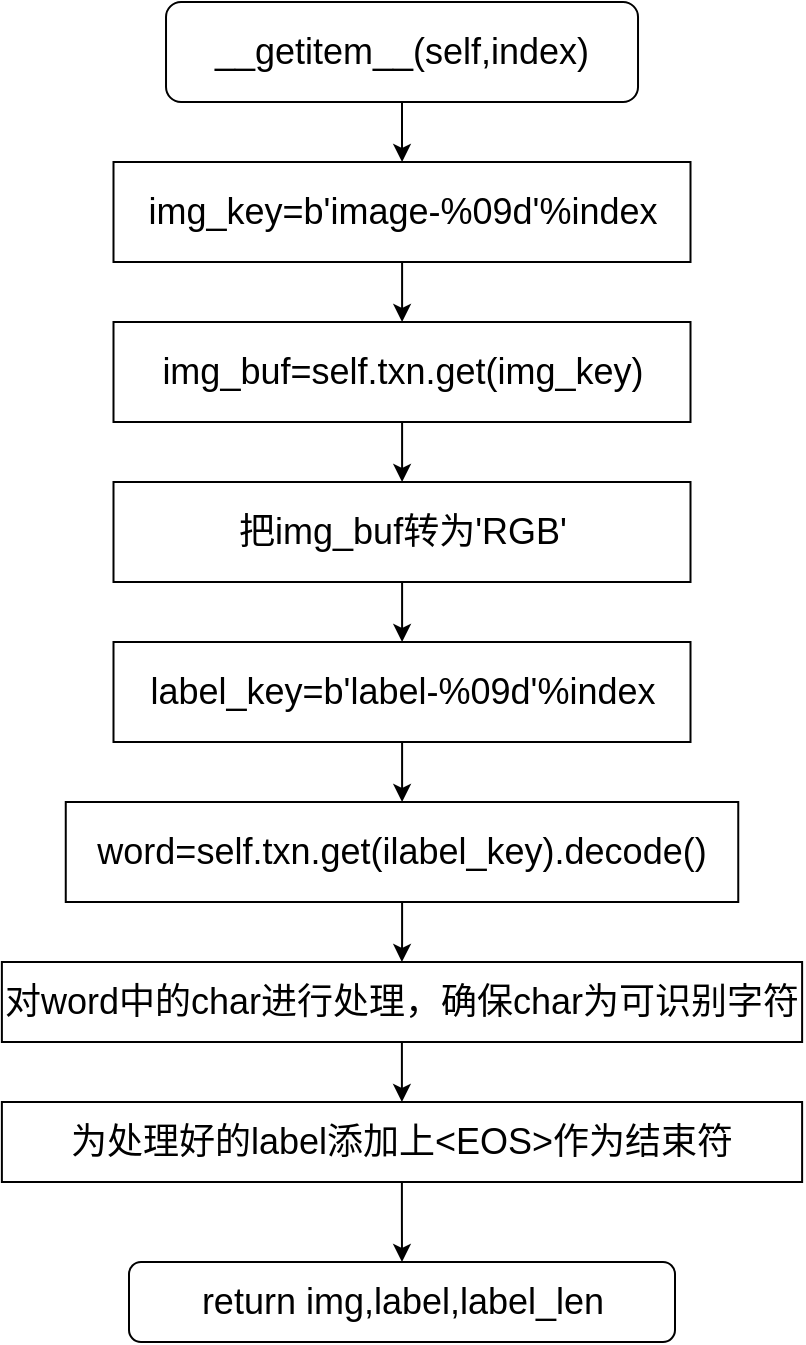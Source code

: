 <mxfile version="21.2.9" type="github">
  <diagram name="第 1 页" id="eL2jQSBWby4WY-ZgAVte">
    <mxGraphModel dx="754" dy="819" grid="1" gridSize="10" guides="1" tooltips="1" connect="1" arrows="1" fold="1" page="1" pageScale="1" pageWidth="827" pageHeight="1169" math="0" shadow="0">
      <root>
        <mxCell id="0" />
        <mxCell id="1" parent="0" />
        <mxCell id="7fmScRaT4JAVB9zxNmK1-6" value="" style="edgeStyle=orthogonalEdgeStyle;rounded=0;orthogonalLoop=1;jettySize=auto;html=1;" edge="1" parent="1" source="7fmScRaT4JAVB9zxNmK1-4" target="7fmScRaT4JAVB9zxNmK1-5">
          <mxGeometry relative="1" as="geometry" />
        </mxCell>
        <mxCell id="7fmScRaT4JAVB9zxNmK1-4" value="&lt;font style=&quot;font-size: 18px;&quot;&gt;__getitem__(self,index)&lt;/font&gt;" style="rounded=1;whiteSpace=wrap;html=1;" vertex="1" parent="1">
          <mxGeometry x="340.01" y="150" width="236" height="50" as="geometry" />
        </mxCell>
        <mxCell id="7fmScRaT4JAVB9zxNmK1-8" value="" style="edgeStyle=orthogonalEdgeStyle;rounded=0;orthogonalLoop=1;jettySize=auto;html=1;" edge="1" parent="1" source="7fmScRaT4JAVB9zxNmK1-5" target="7fmScRaT4JAVB9zxNmK1-7">
          <mxGeometry relative="1" as="geometry" />
        </mxCell>
        <mxCell id="7fmScRaT4JAVB9zxNmK1-5" value="&lt;font style=&quot;font-size: 18px;&quot;&gt;img_key=b&#39;image-%09d&#39;%index&lt;br&gt;&lt;/font&gt;" style="rounded=0;whiteSpace=wrap;html=1;" vertex="1" parent="1">
          <mxGeometry x="313.75" y="230" width="288.5" height="50" as="geometry" />
        </mxCell>
        <mxCell id="7fmScRaT4JAVB9zxNmK1-10" value="" style="edgeStyle=orthogonalEdgeStyle;rounded=0;orthogonalLoop=1;jettySize=auto;html=1;" edge="1" parent="1" source="7fmScRaT4JAVB9zxNmK1-7" target="7fmScRaT4JAVB9zxNmK1-9">
          <mxGeometry relative="1" as="geometry" />
        </mxCell>
        <mxCell id="7fmScRaT4JAVB9zxNmK1-7" value="&lt;font style=&quot;font-size: 18px;&quot;&gt;img_buf=self.txn.get(img_key)&lt;br&gt;&lt;/font&gt;" style="rounded=0;whiteSpace=wrap;html=1;" vertex="1" parent="1">
          <mxGeometry x="313.75" y="310" width="288.5" height="50" as="geometry" />
        </mxCell>
        <mxCell id="7fmScRaT4JAVB9zxNmK1-12" value="" style="edgeStyle=orthogonalEdgeStyle;rounded=0;orthogonalLoop=1;jettySize=auto;html=1;" edge="1" parent="1" source="7fmScRaT4JAVB9zxNmK1-9" target="7fmScRaT4JAVB9zxNmK1-11">
          <mxGeometry relative="1" as="geometry" />
        </mxCell>
        <mxCell id="7fmScRaT4JAVB9zxNmK1-9" value="&lt;font style=&quot;font-size: 18px;&quot;&gt;把img_buf转为&#39;RGB&#39;&lt;br&gt;&lt;/font&gt;" style="rounded=0;whiteSpace=wrap;html=1;" vertex="1" parent="1">
          <mxGeometry x="313.75" y="390" width="288.5" height="50" as="geometry" />
        </mxCell>
        <mxCell id="7fmScRaT4JAVB9zxNmK1-14" value="" style="edgeStyle=orthogonalEdgeStyle;rounded=0;orthogonalLoop=1;jettySize=auto;html=1;" edge="1" parent="1" source="7fmScRaT4JAVB9zxNmK1-11" target="7fmScRaT4JAVB9zxNmK1-13">
          <mxGeometry relative="1" as="geometry" />
        </mxCell>
        <mxCell id="7fmScRaT4JAVB9zxNmK1-11" value="&lt;font style=&quot;font-size: 18px;&quot;&gt;label_key=b&#39;label-%09d&#39;%index&lt;br&gt;&lt;/font&gt;" style="rounded=0;whiteSpace=wrap;html=1;" vertex="1" parent="1">
          <mxGeometry x="313.75" y="470" width="288.5" height="50" as="geometry" />
        </mxCell>
        <mxCell id="7fmScRaT4JAVB9zxNmK1-16" value="" style="edgeStyle=orthogonalEdgeStyle;rounded=0;orthogonalLoop=1;jettySize=auto;html=1;" edge="1" parent="1" source="7fmScRaT4JAVB9zxNmK1-13" target="7fmScRaT4JAVB9zxNmK1-15">
          <mxGeometry relative="1" as="geometry" />
        </mxCell>
        <mxCell id="7fmScRaT4JAVB9zxNmK1-13" value="&lt;font style=&quot;font-size: 18px;&quot;&gt;word=self.txn.get(ilabel_key).decode()&lt;br&gt;&lt;/font&gt;" style="rounded=0;whiteSpace=wrap;html=1;" vertex="1" parent="1">
          <mxGeometry x="289.88" y="550" width="336.25" height="50" as="geometry" />
        </mxCell>
        <mxCell id="7fmScRaT4JAVB9zxNmK1-18" value="" style="edgeStyle=orthogonalEdgeStyle;rounded=0;orthogonalLoop=1;jettySize=auto;html=1;" edge="1" parent="1" source="7fmScRaT4JAVB9zxNmK1-15" target="7fmScRaT4JAVB9zxNmK1-17">
          <mxGeometry relative="1" as="geometry" />
        </mxCell>
        <mxCell id="7fmScRaT4JAVB9zxNmK1-15" value="&lt;font style=&quot;font-size: 18px;&quot;&gt;对word中的char进行处理，确保char为可识别字符&lt;br&gt;&lt;/font&gt;" style="rounded=0;whiteSpace=wrap;html=1;" vertex="1" parent="1">
          <mxGeometry x="257.94" y="630" width="400.12" height="40" as="geometry" />
        </mxCell>
        <mxCell id="7fmScRaT4JAVB9zxNmK1-22" value="" style="edgeStyle=orthogonalEdgeStyle;rounded=0;orthogonalLoop=1;jettySize=auto;html=1;" edge="1" parent="1" source="7fmScRaT4JAVB9zxNmK1-17" target="7fmScRaT4JAVB9zxNmK1-21">
          <mxGeometry relative="1" as="geometry" />
        </mxCell>
        <mxCell id="7fmScRaT4JAVB9zxNmK1-17" value="&lt;font style=&quot;font-size: 18px;&quot;&gt;为处理好的label添加上&amp;lt;EOS&amp;gt;作为结束符&lt;br&gt;&lt;/font&gt;" style="rounded=0;whiteSpace=wrap;html=1;" vertex="1" parent="1">
          <mxGeometry x="257.94" y="700" width="400.12" height="40" as="geometry" />
        </mxCell>
        <mxCell id="7fmScRaT4JAVB9zxNmK1-21" value="&lt;font style=&quot;font-size: 18px;&quot;&gt;return img,label,label_len&lt;/font&gt;" style="rounded=1;whiteSpace=wrap;html=1;" vertex="1" parent="1">
          <mxGeometry x="321.5" y="780" width="273" height="40" as="geometry" />
        </mxCell>
      </root>
    </mxGraphModel>
  </diagram>
</mxfile>
